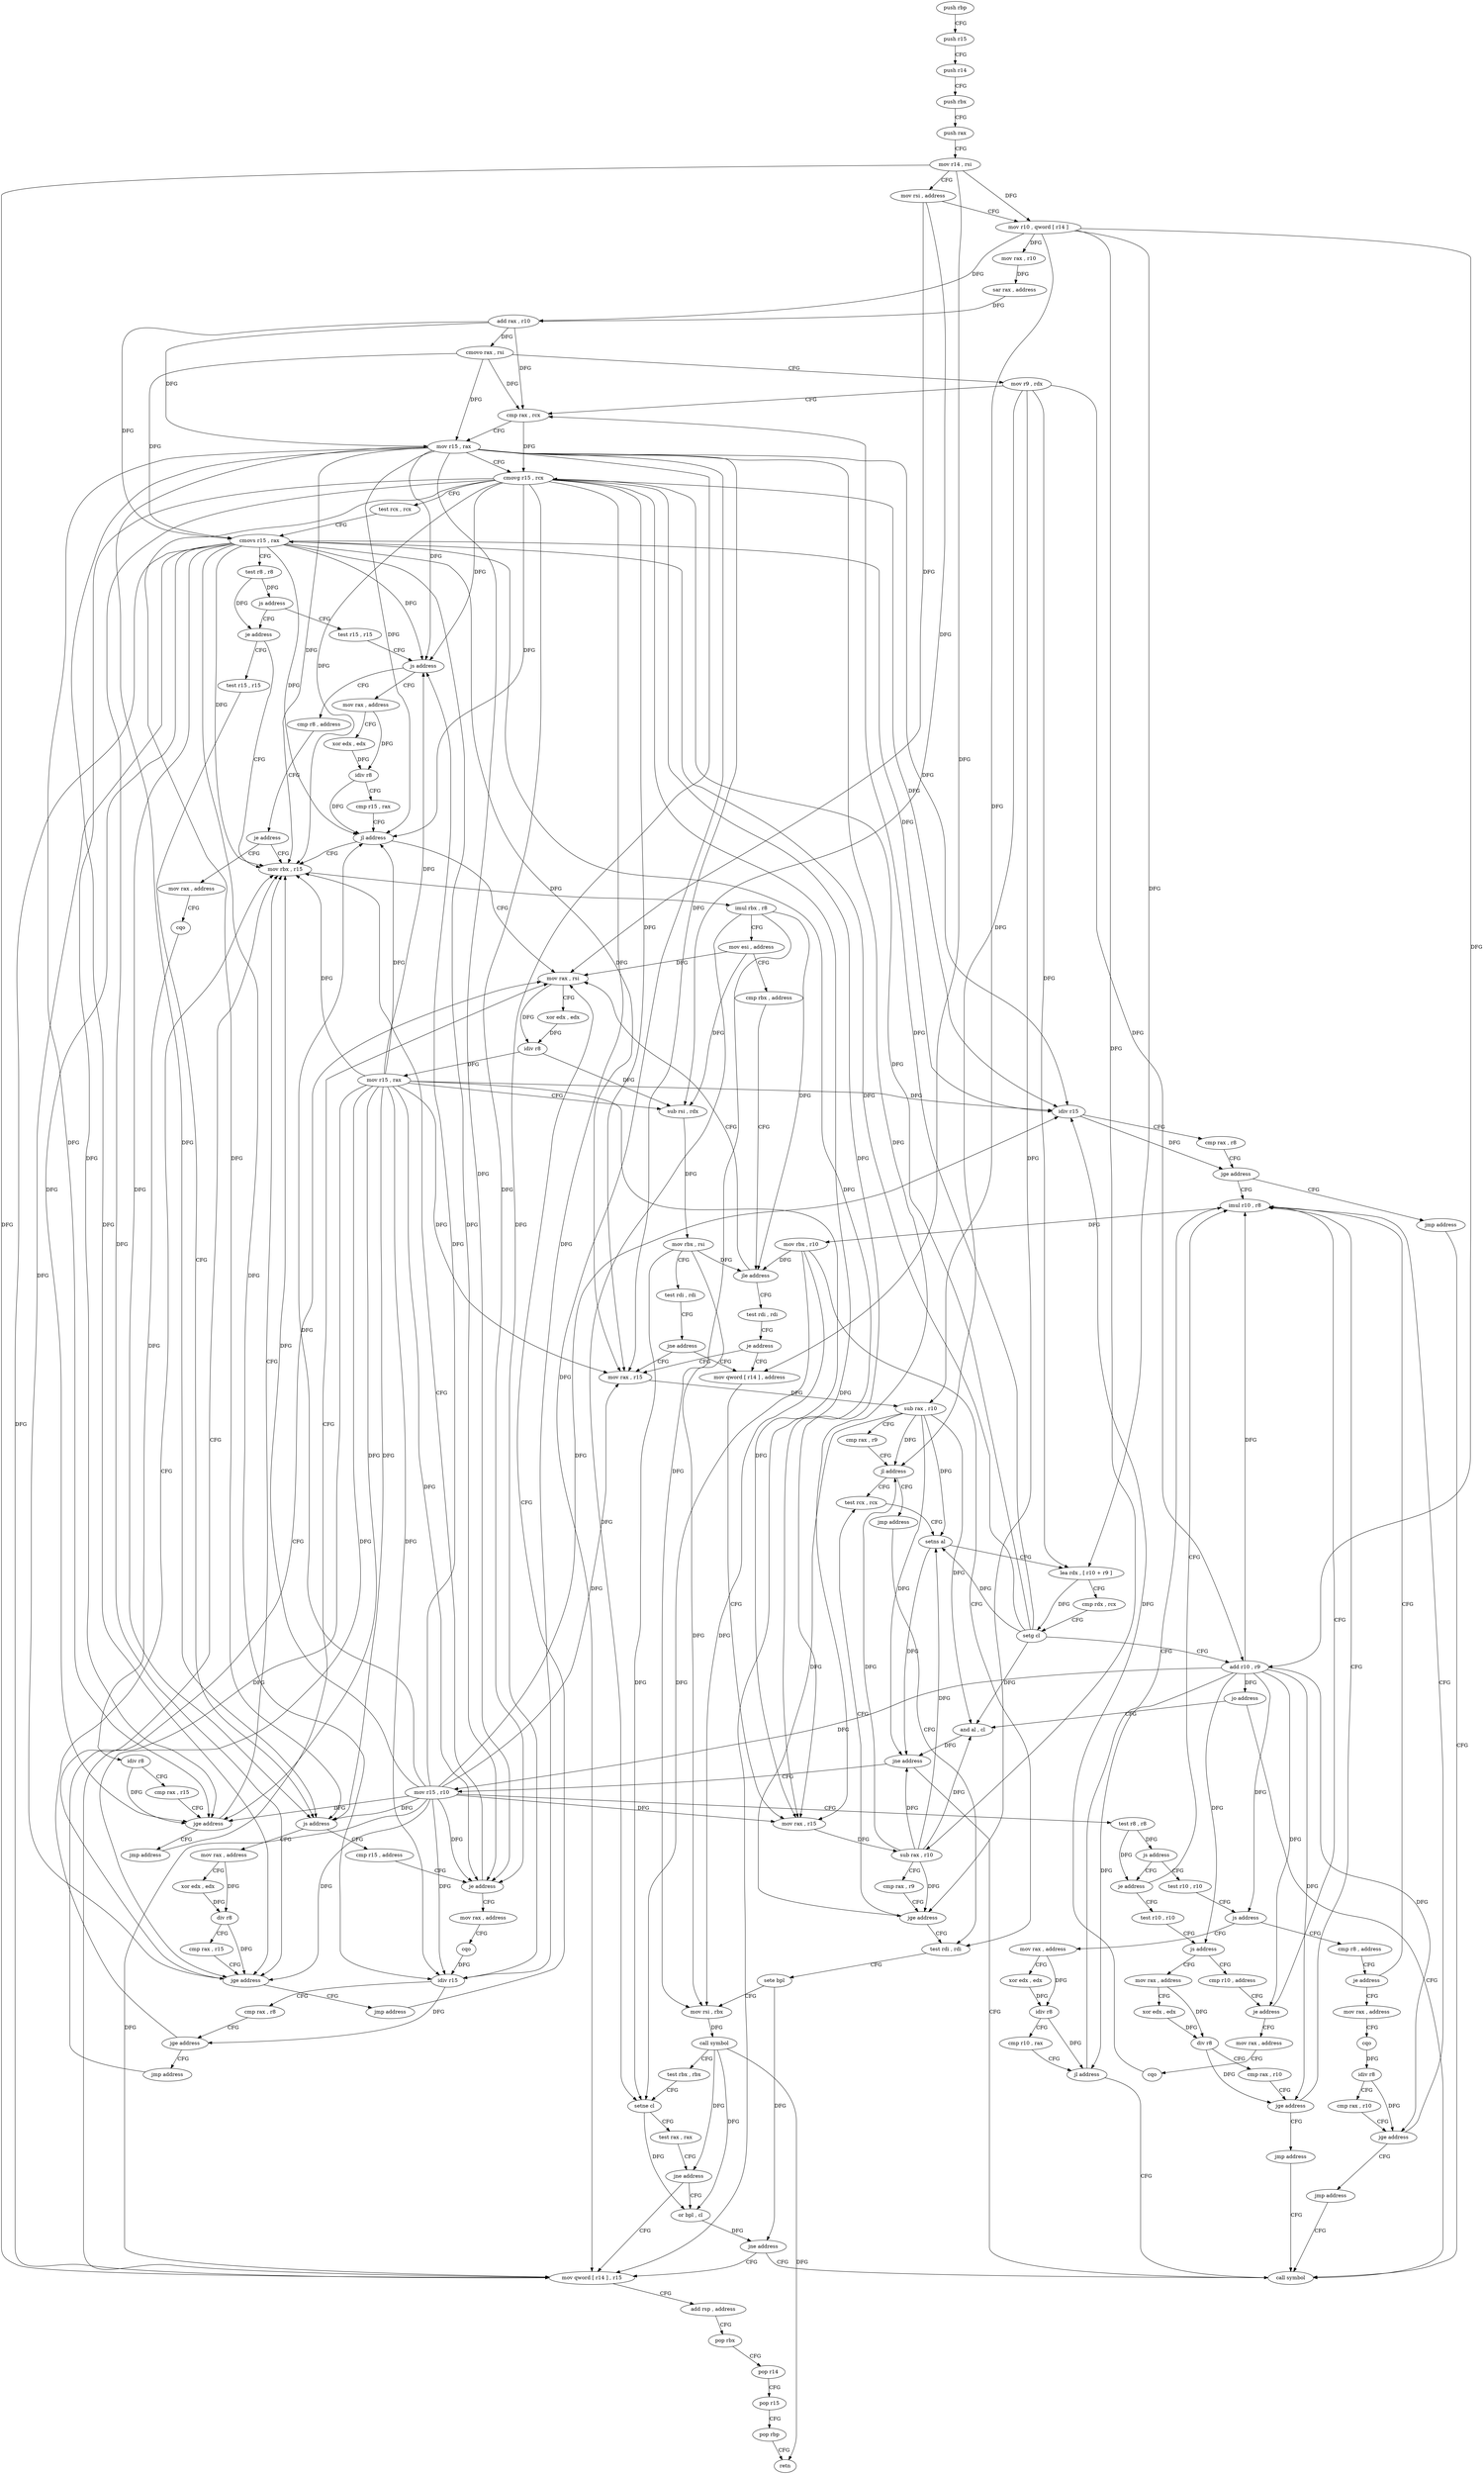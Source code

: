 digraph "func" {
"4408560" [label = "push rbp" ]
"4408561" [label = "push r15" ]
"4408563" [label = "push r14" ]
"4408565" [label = "push rbx" ]
"4408566" [label = "push rax" ]
"4408567" [label = "mov r14 , rsi" ]
"4408570" [label = "mov rsi , address" ]
"4408580" [label = "mov r10 , qword [ r14 ]" ]
"4408583" [label = "mov rax , r10" ]
"4408586" [label = "sar rax , address" ]
"4408589" [label = "add rax , r10" ]
"4408592" [label = "cmovo rax , rsi" ]
"4408596" [label = "mov r9 , rdx" ]
"4408599" [label = "cmp rax , rcx" ]
"4408602" [label = "mov r15 , rax" ]
"4408605" [label = "cmovg r15 , rcx" ]
"4408609" [label = "test rcx , rcx" ]
"4408612" [label = "cmovs r15 , rax" ]
"4408616" [label = "test r8 , r8" ]
"4408619" [label = "js address" ]
"4408650" [label = "test r15 , r15" ]
"4408621" [label = "je address" ]
"4408653" [label = "js address" ]
"4408711" [label = "mov rax , address" ]
"4408655" [label = "cmp r8 , address" ]
"4408731" [label = "mov rbx , r15" ]
"4408623" [label = "test r15 , r15" ]
"4408721" [label = "xor edx , edx" ]
"4408723" [label = "idiv r8" ]
"4408726" [label = "cmp r15 , rax" ]
"4408729" [label = "jl address" ]
"4408770" [label = "mov rax , rsi" ]
"4408659" [label = "je address" ]
"4408661" [label = "mov rax , address" ]
"4408734" [label = "imul rbx , r8" ]
"4408738" [label = "mov esi , address" ]
"4408743" [label = "cmp rbx , address" ]
"4408747" [label = "jle address" ]
"4408749" [label = "test rdi , rdi" ]
"4408626" [label = "js address" ]
"4408683" [label = "cmp r15 , address" ]
"4408628" [label = "mov rax , address" ]
"4408773" [label = "xor edx , edx" ]
"4408775" [label = "idiv r8" ]
"4408778" [label = "mov r15 , rax" ]
"4408781" [label = "sub rsi , rdx" ]
"4408784" [label = "mov rbx , rsi" ]
"4408787" [label = "test rdi , rdi" ]
"4408790" [label = "jne address" ]
"4408754" [label = "mov rax , r15" ]
"4408792" [label = "mov qword [ r14 ] , address" ]
"4408671" [label = "cqo" ]
"4408673" [label = "idiv r8" ]
"4408676" [label = "cmp rax , r15" ]
"4408679" [label = "jge address" ]
"4408681" [label = "jmp address" ]
"4408752" [label = "je address" ]
"4408687" [label = "je address" ]
"4408689" [label = "mov rax , address" ]
"4408638" [label = "xor edx , edx" ]
"4408640" [label = "div r8" ]
"4408643" [label = "cmp rax , r15" ]
"4408646" [label = "jge address" ]
"4408648" [label = "jmp address" ]
"4408757" [label = "sub rax , r10" ]
"4408760" [label = "cmp rax , r9" ]
"4408763" [label = "jl address" ]
"4408814" [label = "test rcx , rcx" ]
"4408765" [label = "jmp address" ]
"4408799" [label = "mov rax , r15" ]
"4408802" [label = "sub rax , r10" ]
"4408805" [label = "cmp rax , r9" ]
"4408808" [label = "jge address" ]
"4408975" [label = "test rdi , rdi" ]
"4408699" [label = "cqo" ]
"4408701" [label = "idiv r15" ]
"4408704" [label = "cmp rax , r8" ]
"4408707" [label = "jge address" ]
"4408709" [label = "jmp address" ]
"4408817" [label = "setns al" ]
"4408820" [label = "lea rdx , [ r10 + r9 ]" ]
"4408824" [label = "cmp rdx , rcx" ]
"4408827" [label = "setg cl" ]
"4408830" [label = "add r10 , r9" ]
"4408833" [label = "jo address" ]
"4409020" [label = "call symbol" ]
"4408839" [label = "and al , cl" ]
"4408978" [label = "sete bpl" ]
"4408982" [label = "mov rsi , rbx" ]
"4408985" [label = "call symbol" ]
"4408990" [label = "test rbx , rbx" ]
"4408993" [label = "setne cl" ]
"4408996" [label = "test rax , rax" ]
"4408999" [label = "jne address" ]
"4409006" [label = "mov qword [ r14 ] , r15" ]
"4409001" [label = "or bpl , cl" ]
"4408841" [label = "jne address" ]
"4408847" [label = "mov r15 , r10" ]
"4409009" [label = "add rsp , address" ]
"4409013" [label = "pop rbx" ]
"4409014" [label = "pop r14" ]
"4409016" [label = "pop r15" ]
"4409018" [label = "pop rbp" ]
"4409019" [label = "retn" ]
"4409004" [label = "jne address" ]
"4408850" [label = "test r8 , r8" ]
"4408853" [label = "js address" ]
"4408887" [label = "test r10 , r10" ]
"4408855" [label = "je address" ]
"4408890" [label = "js address" ]
"4408948" [label = "mov rax , address" ]
"4408892" [label = "cmp r8 , address" ]
"4408968" [label = "imul r10 , r8" ]
"4408857" [label = "test r10 , r10" ]
"4408958" [label = "xor edx , edx" ]
"4408960" [label = "idiv r8" ]
"4408963" [label = "cmp r10 , rax" ]
"4408966" [label = "jl address" ]
"4408896" [label = "je address" ]
"4408898" [label = "mov rax , address" ]
"4408972" [label = "mov rbx , r10" ]
"4408860" [label = "js address" ]
"4408920" [label = "cmp r10 , address" ]
"4408862" [label = "mov rax , address" ]
"4408908" [label = "cqo" ]
"4408910" [label = "idiv r8" ]
"4408913" [label = "cmp rax , r10" ]
"4408916" [label = "jge address" ]
"4408918" [label = "jmp address" ]
"4408924" [label = "je address" ]
"4408926" [label = "mov rax , address" ]
"4408872" [label = "xor edx , edx" ]
"4408874" [label = "div r8" ]
"4408877" [label = "cmp rax , r10" ]
"4408880" [label = "jge address" ]
"4408882" [label = "jmp address" ]
"4408936" [label = "cqo" ]
"4408938" [label = "idiv r15" ]
"4408941" [label = "cmp rax , r8" ]
"4408944" [label = "jge address" ]
"4408946" [label = "jmp address" ]
"4408560" -> "4408561" [ label = "CFG" ]
"4408561" -> "4408563" [ label = "CFG" ]
"4408563" -> "4408565" [ label = "CFG" ]
"4408565" -> "4408566" [ label = "CFG" ]
"4408566" -> "4408567" [ label = "CFG" ]
"4408567" -> "4408570" [ label = "CFG" ]
"4408567" -> "4408580" [ label = "DFG" ]
"4408567" -> "4408792" [ label = "DFG" ]
"4408567" -> "4409006" [ label = "DFG" ]
"4408570" -> "4408580" [ label = "CFG" ]
"4408570" -> "4408770" [ label = "DFG" ]
"4408570" -> "4408781" [ label = "DFG" ]
"4408580" -> "4408583" [ label = "DFG" ]
"4408580" -> "4408589" [ label = "DFG" ]
"4408580" -> "4408757" [ label = "DFG" ]
"4408580" -> "4408802" [ label = "DFG" ]
"4408580" -> "4408820" [ label = "DFG" ]
"4408580" -> "4408830" [ label = "DFG" ]
"4408583" -> "4408586" [ label = "DFG" ]
"4408586" -> "4408589" [ label = "DFG" ]
"4408589" -> "4408592" [ label = "DFG" ]
"4408589" -> "4408599" [ label = "DFG" ]
"4408589" -> "4408602" [ label = "DFG" ]
"4408589" -> "4408612" [ label = "DFG" ]
"4408592" -> "4408596" [ label = "CFG" ]
"4408592" -> "4408599" [ label = "DFG" ]
"4408592" -> "4408602" [ label = "DFG" ]
"4408592" -> "4408612" [ label = "DFG" ]
"4408596" -> "4408599" [ label = "CFG" ]
"4408596" -> "4408763" [ label = "DFG" ]
"4408596" -> "4408808" [ label = "DFG" ]
"4408596" -> "4408820" [ label = "DFG" ]
"4408596" -> "4408830" [ label = "DFG" ]
"4408599" -> "4408602" [ label = "CFG" ]
"4408599" -> "4408605" [ label = "DFG" ]
"4408602" -> "4408605" [ label = "CFG" ]
"4408602" -> "4408653" [ label = "DFG" ]
"4408602" -> "4408729" [ label = "DFG" ]
"4408602" -> "4408731" [ label = "DFG" ]
"4408602" -> "4408626" [ label = "DFG" ]
"4408602" -> "4408679" [ label = "DFG" ]
"4408602" -> "4408687" [ label = "DFG" ]
"4408602" -> "4408646" [ label = "DFG" ]
"4408602" -> "4408754" [ label = "DFG" ]
"4408602" -> "4408799" [ label = "DFG" ]
"4408602" -> "4408701" [ label = "DFG" ]
"4408602" -> "4409006" [ label = "DFG" ]
"4408602" -> "4408938" [ label = "DFG" ]
"4408605" -> "4408609" [ label = "CFG" ]
"4408605" -> "4408653" [ label = "DFG" ]
"4408605" -> "4408729" [ label = "DFG" ]
"4408605" -> "4408731" [ label = "DFG" ]
"4408605" -> "4408626" [ label = "DFG" ]
"4408605" -> "4408679" [ label = "DFG" ]
"4408605" -> "4408687" [ label = "DFG" ]
"4408605" -> "4408646" [ label = "DFG" ]
"4408605" -> "4408754" [ label = "DFG" ]
"4408605" -> "4408799" [ label = "DFG" ]
"4408605" -> "4408701" [ label = "DFG" ]
"4408605" -> "4409006" [ label = "DFG" ]
"4408605" -> "4408938" [ label = "DFG" ]
"4408609" -> "4408612" [ label = "CFG" ]
"4408612" -> "4408616" [ label = "CFG" ]
"4408612" -> "4408653" [ label = "DFG" ]
"4408612" -> "4408729" [ label = "DFG" ]
"4408612" -> "4408731" [ label = "DFG" ]
"4408612" -> "4408626" [ label = "DFG" ]
"4408612" -> "4408679" [ label = "DFG" ]
"4408612" -> "4408687" [ label = "DFG" ]
"4408612" -> "4408646" [ label = "DFG" ]
"4408612" -> "4408754" [ label = "DFG" ]
"4408612" -> "4408799" [ label = "DFG" ]
"4408612" -> "4408701" [ label = "DFG" ]
"4408612" -> "4409006" [ label = "DFG" ]
"4408612" -> "4408938" [ label = "DFG" ]
"4408616" -> "4408619" [ label = "DFG" ]
"4408616" -> "4408621" [ label = "DFG" ]
"4408619" -> "4408650" [ label = "CFG" ]
"4408619" -> "4408621" [ label = "CFG" ]
"4408650" -> "4408653" [ label = "CFG" ]
"4408621" -> "4408731" [ label = "CFG" ]
"4408621" -> "4408623" [ label = "CFG" ]
"4408653" -> "4408711" [ label = "CFG" ]
"4408653" -> "4408655" [ label = "CFG" ]
"4408711" -> "4408721" [ label = "CFG" ]
"4408711" -> "4408723" [ label = "DFG" ]
"4408655" -> "4408659" [ label = "CFG" ]
"4408731" -> "4408734" [ label = "DFG" ]
"4408623" -> "4408626" [ label = "CFG" ]
"4408721" -> "4408723" [ label = "DFG" ]
"4408723" -> "4408726" [ label = "CFG" ]
"4408723" -> "4408729" [ label = "DFG" ]
"4408726" -> "4408729" [ label = "CFG" ]
"4408729" -> "4408770" [ label = "CFG" ]
"4408729" -> "4408731" [ label = "CFG" ]
"4408770" -> "4408773" [ label = "CFG" ]
"4408770" -> "4408775" [ label = "DFG" ]
"4408659" -> "4408731" [ label = "CFG" ]
"4408659" -> "4408661" [ label = "CFG" ]
"4408661" -> "4408671" [ label = "CFG" ]
"4408734" -> "4408738" [ label = "CFG" ]
"4408734" -> "4408747" [ label = "DFG" ]
"4408734" -> "4408982" [ label = "DFG" ]
"4408734" -> "4408993" [ label = "DFG" ]
"4408738" -> "4408743" [ label = "CFG" ]
"4408738" -> "4408770" [ label = "DFG" ]
"4408738" -> "4408781" [ label = "DFG" ]
"4408743" -> "4408747" [ label = "CFG" ]
"4408747" -> "4408770" [ label = "CFG" ]
"4408747" -> "4408749" [ label = "CFG" ]
"4408749" -> "4408752" [ label = "CFG" ]
"4408626" -> "4408683" [ label = "CFG" ]
"4408626" -> "4408628" [ label = "CFG" ]
"4408683" -> "4408687" [ label = "CFG" ]
"4408628" -> "4408638" [ label = "CFG" ]
"4408628" -> "4408640" [ label = "DFG" ]
"4408773" -> "4408775" [ label = "DFG" ]
"4408775" -> "4408778" [ label = "DFG" ]
"4408775" -> "4408781" [ label = "DFG" ]
"4408778" -> "4408781" [ label = "CFG" ]
"4408778" -> "4408653" [ label = "DFG" ]
"4408778" -> "4408731" [ label = "DFG" ]
"4408778" -> "4408626" [ label = "DFG" ]
"4408778" -> "4408729" [ label = "DFG" ]
"4408778" -> "4408679" [ label = "DFG" ]
"4408778" -> "4408687" [ label = "DFG" ]
"4408778" -> "4408646" [ label = "DFG" ]
"4408778" -> "4408754" [ label = "DFG" ]
"4408778" -> "4408799" [ label = "DFG" ]
"4408778" -> "4408701" [ label = "DFG" ]
"4408778" -> "4409006" [ label = "DFG" ]
"4408778" -> "4408938" [ label = "DFG" ]
"4408781" -> "4408784" [ label = "DFG" ]
"4408784" -> "4408787" [ label = "CFG" ]
"4408784" -> "4408747" [ label = "DFG" ]
"4408784" -> "4408982" [ label = "DFG" ]
"4408784" -> "4408993" [ label = "DFG" ]
"4408787" -> "4408790" [ label = "CFG" ]
"4408790" -> "4408754" [ label = "CFG" ]
"4408790" -> "4408792" [ label = "CFG" ]
"4408754" -> "4408757" [ label = "DFG" ]
"4408792" -> "4408799" [ label = "CFG" ]
"4408671" -> "4408673" [ label = "DFG" ]
"4408673" -> "4408676" [ label = "CFG" ]
"4408673" -> "4408679" [ label = "DFG" ]
"4408676" -> "4408679" [ label = "CFG" ]
"4408679" -> "4408731" [ label = "CFG" ]
"4408679" -> "4408681" [ label = "CFG" ]
"4408681" -> "4408770" [ label = "CFG" ]
"4408752" -> "4408792" [ label = "CFG" ]
"4408752" -> "4408754" [ label = "CFG" ]
"4408687" -> "4408731" [ label = "CFG" ]
"4408687" -> "4408689" [ label = "CFG" ]
"4408689" -> "4408699" [ label = "CFG" ]
"4408638" -> "4408640" [ label = "DFG" ]
"4408640" -> "4408643" [ label = "CFG" ]
"4408640" -> "4408646" [ label = "DFG" ]
"4408643" -> "4408646" [ label = "CFG" ]
"4408646" -> "4408731" [ label = "CFG" ]
"4408646" -> "4408648" [ label = "CFG" ]
"4408648" -> "4408770" [ label = "CFG" ]
"4408757" -> "4408760" [ label = "CFG" ]
"4408757" -> "4408763" [ label = "DFG" ]
"4408757" -> "4408808" [ label = "DFG" ]
"4408757" -> "4408817" [ label = "DFG" ]
"4408757" -> "4408839" [ label = "DFG" ]
"4408757" -> "4408841" [ label = "DFG" ]
"4408760" -> "4408763" [ label = "CFG" ]
"4408763" -> "4408814" [ label = "CFG" ]
"4408763" -> "4408765" [ label = "CFG" ]
"4408814" -> "4408817" [ label = "CFG" ]
"4408765" -> "4408975" [ label = "CFG" ]
"4408799" -> "4408802" [ label = "DFG" ]
"4408802" -> "4408805" [ label = "CFG" ]
"4408802" -> "4408763" [ label = "DFG" ]
"4408802" -> "4408808" [ label = "DFG" ]
"4408802" -> "4408817" [ label = "DFG" ]
"4408802" -> "4408839" [ label = "DFG" ]
"4408802" -> "4408841" [ label = "DFG" ]
"4408805" -> "4408808" [ label = "CFG" ]
"4408808" -> "4408975" [ label = "CFG" ]
"4408808" -> "4408814" [ label = "CFG" ]
"4408975" -> "4408978" [ label = "CFG" ]
"4408699" -> "4408701" [ label = "DFG" ]
"4408701" -> "4408704" [ label = "CFG" ]
"4408701" -> "4408707" [ label = "DFG" ]
"4408704" -> "4408707" [ label = "CFG" ]
"4408707" -> "4408731" [ label = "CFG" ]
"4408707" -> "4408709" [ label = "CFG" ]
"4408709" -> "4408770" [ label = "CFG" ]
"4408817" -> "4408820" [ label = "CFG" ]
"4408817" -> "4408841" [ label = "DFG" ]
"4408820" -> "4408824" [ label = "CFG" ]
"4408820" -> "4408827" [ label = "DFG" ]
"4408824" -> "4408827" [ label = "CFG" ]
"4408827" -> "4408830" [ label = "CFG" ]
"4408827" -> "4408599" [ label = "DFG" ]
"4408827" -> "4408605" [ label = "DFG" ]
"4408827" -> "4408612" [ label = "DFG" ]
"4408827" -> "4408817" [ label = "DFG" ]
"4408827" -> "4408839" [ label = "DFG" ]
"4408830" -> "4408833" [ label = "DFG" ]
"4408830" -> "4408847" [ label = "DFG" ]
"4408830" -> "4408890" [ label = "DFG" ]
"4408830" -> "4408966" [ label = "DFG" ]
"4408830" -> "4408968" [ label = "DFG" ]
"4408830" -> "4408860" [ label = "DFG" ]
"4408830" -> "4408916" [ label = "DFG" ]
"4408830" -> "4408924" [ label = "DFG" ]
"4408830" -> "4408880" [ label = "DFG" ]
"4408833" -> "4409020" [ label = "CFG" ]
"4408833" -> "4408839" [ label = "CFG" ]
"4408839" -> "4408841" [ label = "DFG" ]
"4408978" -> "4408982" [ label = "CFG" ]
"4408978" -> "4409004" [ label = "DFG" ]
"4408982" -> "4408985" [ label = "DFG" ]
"4408985" -> "4408990" [ label = "CFG" ]
"4408985" -> "4408999" [ label = "DFG" ]
"4408985" -> "4409019" [ label = "DFG" ]
"4408985" -> "4409001" [ label = "DFG" ]
"4408990" -> "4408993" [ label = "CFG" ]
"4408993" -> "4408996" [ label = "CFG" ]
"4408993" -> "4409001" [ label = "DFG" ]
"4408996" -> "4408999" [ label = "CFG" ]
"4408999" -> "4409006" [ label = "CFG" ]
"4408999" -> "4409001" [ label = "CFG" ]
"4409006" -> "4409009" [ label = "CFG" ]
"4409001" -> "4409004" [ label = "DFG" ]
"4408841" -> "4409020" [ label = "CFG" ]
"4408841" -> "4408847" [ label = "CFG" ]
"4408847" -> "4408850" [ label = "CFG" ]
"4408847" -> "4408653" [ label = "DFG" ]
"4408847" -> "4408731" [ label = "DFG" ]
"4408847" -> "4408626" [ label = "DFG" ]
"4408847" -> "4408679" [ label = "DFG" ]
"4408847" -> "4408687" [ label = "DFG" ]
"4408847" -> "4408646" [ label = "DFG" ]
"4408847" -> "4408754" [ label = "DFG" ]
"4408847" -> "4408799" [ label = "DFG" ]
"4408847" -> "4408701" [ label = "DFG" ]
"4408847" -> "4409006" [ label = "DFG" ]
"4408847" -> "4408729" [ label = "DFG" ]
"4408847" -> "4408938" [ label = "DFG" ]
"4409009" -> "4409013" [ label = "CFG" ]
"4409013" -> "4409014" [ label = "CFG" ]
"4409014" -> "4409016" [ label = "CFG" ]
"4409016" -> "4409018" [ label = "CFG" ]
"4409018" -> "4409019" [ label = "CFG" ]
"4409004" -> "4409020" [ label = "CFG" ]
"4409004" -> "4409006" [ label = "CFG" ]
"4408850" -> "4408853" [ label = "DFG" ]
"4408850" -> "4408855" [ label = "DFG" ]
"4408853" -> "4408887" [ label = "CFG" ]
"4408853" -> "4408855" [ label = "CFG" ]
"4408887" -> "4408890" [ label = "CFG" ]
"4408855" -> "4408968" [ label = "CFG" ]
"4408855" -> "4408857" [ label = "CFG" ]
"4408890" -> "4408948" [ label = "CFG" ]
"4408890" -> "4408892" [ label = "CFG" ]
"4408948" -> "4408958" [ label = "CFG" ]
"4408948" -> "4408960" [ label = "DFG" ]
"4408892" -> "4408896" [ label = "CFG" ]
"4408968" -> "4408972" [ label = "DFG" ]
"4408857" -> "4408860" [ label = "CFG" ]
"4408958" -> "4408960" [ label = "DFG" ]
"4408960" -> "4408963" [ label = "CFG" ]
"4408960" -> "4408966" [ label = "DFG" ]
"4408963" -> "4408966" [ label = "CFG" ]
"4408966" -> "4409020" [ label = "CFG" ]
"4408966" -> "4408968" [ label = "CFG" ]
"4408896" -> "4408968" [ label = "CFG" ]
"4408896" -> "4408898" [ label = "CFG" ]
"4408898" -> "4408908" [ label = "CFG" ]
"4408972" -> "4408975" [ label = "CFG" ]
"4408972" -> "4408747" [ label = "DFG" ]
"4408972" -> "4408982" [ label = "DFG" ]
"4408972" -> "4408993" [ label = "DFG" ]
"4408860" -> "4408920" [ label = "CFG" ]
"4408860" -> "4408862" [ label = "CFG" ]
"4408920" -> "4408924" [ label = "CFG" ]
"4408862" -> "4408872" [ label = "CFG" ]
"4408862" -> "4408874" [ label = "DFG" ]
"4408908" -> "4408910" [ label = "DFG" ]
"4408910" -> "4408913" [ label = "CFG" ]
"4408910" -> "4408916" [ label = "DFG" ]
"4408913" -> "4408916" [ label = "CFG" ]
"4408916" -> "4408968" [ label = "CFG" ]
"4408916" -> "4408918" [ label = "CFG" ]
"4408918" -> "4409020" [ label = "CFG" ]
"4408924" -> "4408968" [ label = "CFG" ]
"4408924" -> "4408926" [ label = "CFG" ]
"4408926" -> "4408936" [ label = "CFG" ]
"4408872" -> "4408874" [ label = "DFG" ]
"4408874" -> "4408877" [ label = "CFG" ]
"4408874" -> "4408880" [ label = "DFG" ]
"4408877" -> "4408880" [ label = "CFG" ]
"4408880" -> "4408968" [ label = "CFG" ]
"4408880" -> "4408882" [ label = "CFG" ]
"4408882" -> "4409020" [ label = "CFG" ]
"4408936" -> "4408938" [ label = "DFG" ]
"4408938" -> "4408941" [ label = "CFG" ]
"4408938" -> "4408944" [ label = "DFG" ]
"4408941" -> "4408944" [ label = "CFG" ]
"4408944" -> "4408968" [ label = "CFG" ]
"4408944" -> "4408946" [ label = "CFG" ]
"4408946" -> "4409020" [ label = "CFG" ]
}
